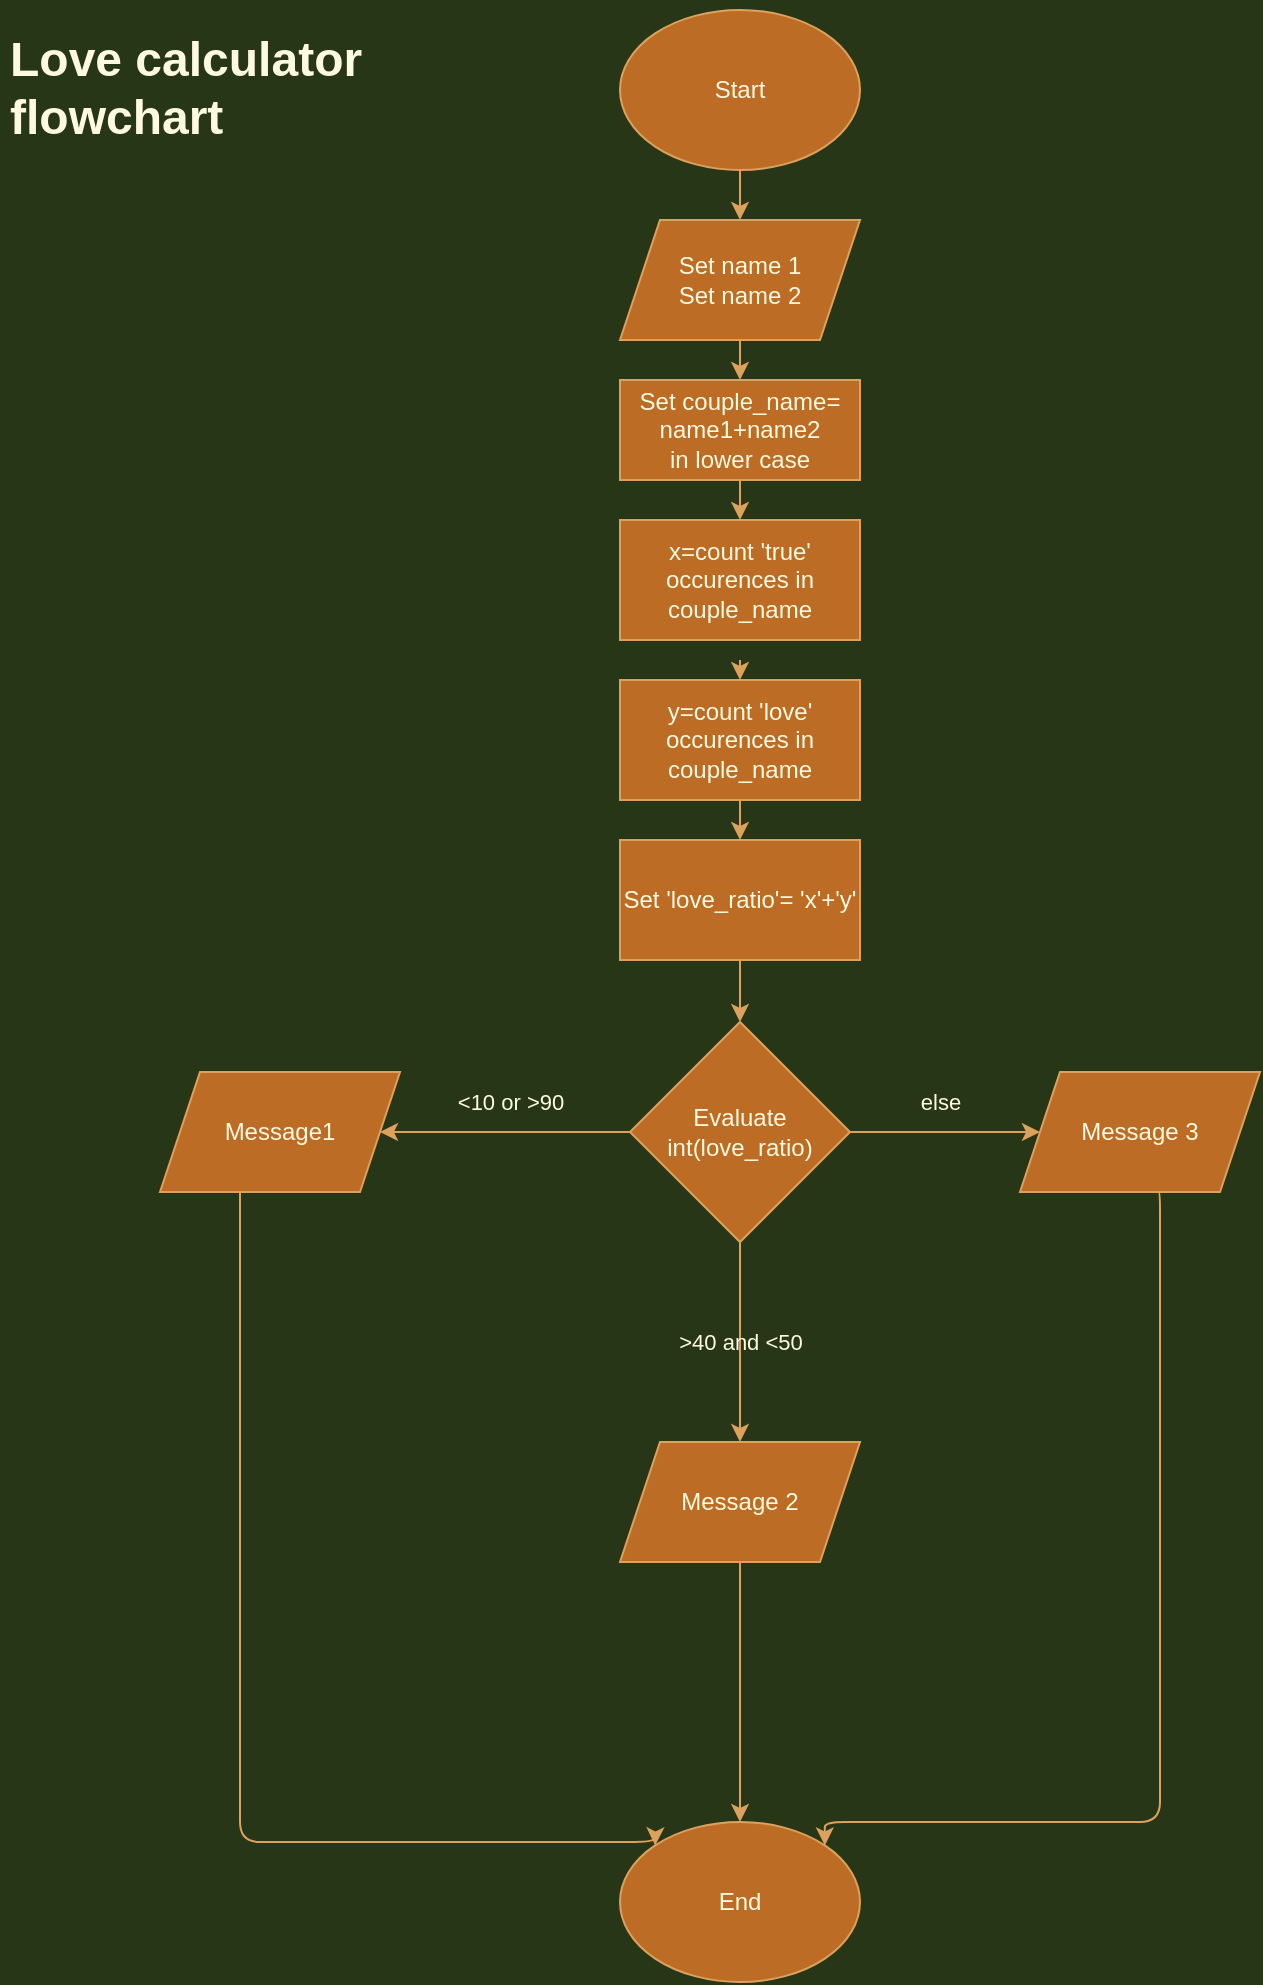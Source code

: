 <mxfile version="17.4.6" type="github">
  <diagram id="C5RBs43oDa-KdzZeNtuy" name="Page-1">
    <mxGraphModel dx="868" dy="1657" grid="1" gridSize="10" guides="1" tooltips="1" connect="1" arrows="1" fold="1" page="1" pageScale="1" pageWidth="827" pageHeight="1169" background="#283618" math="0" shadow="0">
      <root>
        <mxCell id="WIyWlLk6GJQsqaUBKTNV-0" />
        <mxCell id="WIyWlLk6GJQsqaUBKTNV-1" parent="WIyWlLk6GJQsqaUBKTNV-0" />
        <mxCell id="7PwOX8QqQBkfpNBtA3QV-0" value="&lt;h1&gt;Love calculator flowchart&lt;/h1&gt;" style="text;html=1;strokeColor=none;fillColor=none;spacing=5;spacingTop=-20;whiteSpace=wrap;overflow=hidden;rounded=0;sketch=0;fontColor=#FEFAE0;" parent="WIyWlLk6GJQsqaUBKTNV-1" vertex="1">
          <mxGeometry x="10" y="-81" width="190" height="70" as="geometry" />
        </mxCell>
        <mxCell id="7PwOX8QqQBkfpNBtA3QV-3" value="" style="edgeStyle=orthogonalEdgeStyle;curved=0;rounded=1;sketch=0;orthogonalLoop=1;jettySize=auto;html=1;fontColor=#FEFAE0;strokeColor=#DDA15E;fillColor=#BC6C25;" parent="WIyWlLk6GJQsqaUBKTNV-1" source="7PwOX8QqQBkfpNBtA3QV-1" target="7PwOX8QqQBkfpNBtA3QV-2" edge="1">
          <mxGeometry relative="1" as="geometry" />
        </mxCell>
        <mxCell id="7PwOX8QqQBkfpNBtA3QV-1" value="Start" style="ellipse;whiteSpace=wrap;html=1;rounded=0;sketch=0;fontColor=#FEFAE0;strokeColor=#DDA15E;fillColor=#BC6C25;" parent="WIyWlLk6GJQsqaUBKTNV-1" vertex="1">
          <mxGeometry x="320" y="-86" width="120" height="80" as="geometry" />
        </mxCell>
        <mxCell id="7PwOX8QqQBkfpNBtA3QV-5" value="" style="edgeStyle=orthogonalEdgeStyle;curved=0;rounded=1;sketch=0;orthogonalLoop=1;jettySize=auto;html=1;fontColor=#FEFAE0;strokeColor=#DDA15E;fillColor=#BC6C25;" parent="WIyWlLk6GJQsqaUBKTNV-1" source="7PwOX8QqQBkfpNBtA3QV-2" target="7PwOX8QqQBkfpNBtA3QV-4" edge="1">
          <mxGeometry relative="1" as="geometry" />
        </mxCell>
        <mxCell id="7PwOX8QqQBkfpNBtA3QV-2" value="Set name 1&lt;br&gt;Set name 2" style="shape=parallelogram;perimeter=parallelogramPerimeter;whiteSpace=wrap;html=1;fixedSize=1;fillColor=#BC6C25;strokeColor=#DDA15E;fontColor=#FEFAE0;rounded=0;sketch=0;size=20;" parent="WIyWlLk6GJQsqaUBKTNV-1" vertex="1">
          <mxGeometry x="320" y="19" width="120" height="60" as="geometry" />
        </mxCell>
        <mxCell id="7PwOX8QqQBkfpNBtA3QV-7" value="" style="edgeStyle=orthogonalEdgeStyle;curved=0;rounded=1;sketch=0;orthogonalLoop=1;jettySize=auto;html=1;fontColor=#FEFAE0;strokeColor=#DDA15E;fillColor=#BC6C25;" parent="WIyWlLk6GJQsqaUBKTNV-1" source="7PwOX8QqQBkfpNBtA3QV-4" target="7PwOX8QqQBkfpNBtA3QV-6" edge="1">
          <mxGeometry relative="1" as="geometry" />
        </mxCell>
        <mxCell id="7PwOX8QqQBkfpNBtA3QV-4" value="Set couple_name= name1+name2&lt;br&gt;in lower case" style="whiteSpace=wrap;html=1;fillColor=#BC6C25;strokeColor=#DDA15E;fontColor=#FEFAE0;rounded=0;sketch=0;" parent="WIyWlLk6GJQsqaUBKTNV-1" vertex="1">
          <mxGeometry x="320" y="99" width="120" height="50" as="geometry" />
        </mxCell>
        <mxCell id="7PwOX8QqQBkfpNBtA3QV-6" value="x=count &#39;true&#39; occurences in couple_name" style="whiteSpace=wrap;html=1;fillColor=#BC6C25;strokeColor=#DDA15E;fontColor=#FEFAE0;rounded=0;sketch=0;" parent="WIyWlLk6GJQsqaUBKTNV-1" vertex="1">
          <mxGeometry x="320" y="169" width="120" height="60" as="geometry" />
        </mxCell>
        <mxCell id="7PwOX8QqQBkfpNBtA3QV-13" value="" style="edgeStyle=orthogonalEdgeStyle;curved=0;rounded=1;sketch=0;orthogonalLoop=1;jettySize=auto;html=1;fontColor=#FEFAE0;strokeColor=#DDA15E;fillColor=#BC6C25;" parent="WIyWlLk6GJQsqaUBKTNV-1" source="7PwOX8QqQBkfpNBtA3QV-10" target="7PwOX8QqQBkfpNBtA3QV-12" edge="1">
          <mxGeometry relative="1" as="geometry" />
        </mxCell>
        <mxCell id="7PwOX8QqQBkfpNBtA3QV-10" value="y=count &#39;love&#39; occurences in couple_name" style="whiteSpace=wrap;html=1;fillColor=#BC6C25;strokeColor=#DDA15E;fontColor=#FEFAE0;rounded=0;sketch=0;" parent="WIyWlLk6GJQsqaUBKTNV-1" vertex="1">
          <mxGeometry x="320" y="249" width="120" height="60" as="geometry" />
        </mxCell>
        <mxCell id="7PwOX8QqQBkfpNBtA3QV-11" value="" style="endArrow=classic;html=1;rounded=1;sketch=0;fontColor=#FEFAE0;strokeColor=#DDA15E;fillColor=#BC6C25;curved=0;entryX=0.5;entryY=0;entryDx=0;entryDy=0;" parent="WIyWlLk6GJQsqaUBKTNV-1" target="7PwOX8QqQBkfpNBtA3QV-10" edge="1">
          <mxGeometry width="50" height="50" relative="1" as="geometry">
            <mxPoint x="380" y="239" as="sourcePoint" />
            <mxPoint x="440" y="99" as="targetPoint" />
          </mxGeometry>
        </mxCell>
        <mxCell id="7PwOX8QqQBkfpNBtA3QV-15" value="" style="edgeStyle=orthogonalEdgeStyle;curved=0;rounded=1;sketch=0;orthogonalLoop=1;jettySize=auto;html=1;fontColor=#FEFAE0;strokeColor=#DDA15E;fillColor=#BC6C25;" parent="WIyWlLk6GJQsqaUBKTNV-1" source="7PwOX8QqQBkfpNBtA3QV-12" target="7PwOX8QqQBkfpNBtA3QV-14" edge="1">
          <mxGeometry relative="1" as="geometry" />
        </mxCell>
        <mxCell id="7PwOX8QqQBkfpNBtA3QV-12" value="Set &#39;love_ratio&#39;= &#39;x&#39;+&#39;y&#39;" style="whiteSpace=wrap;html=1;fillColor=#BC6C25;strokeColor=#DDA15E;fontColor=#FEFAE0;rounded=0;sketch=0;" parent="WIyWlLk6GJQsqaUBKTNV-1" vertex="1">
          <mxGeometry x="320" y="329" width="120" height="60" as="geometry" />
        </mxCell>
        <mxCell id="7PwOX8QqQBkfpNBtA3QV-17" value="&amp;lt;10 or &amp;gt;90" style="edgeStyle=orthogonalEdgeStyle;curved=0;rounded=1;sketch=0;orthogonalLoop=1;jettySize=auto;html=1;fontColor=#FEFAE0;strokeColor=#DDA15E;fillColor=#BC6C25;labelBackgroundColor=none;entryX=1;entryY=0.5;entryDx=0;entryDy=0;" parent="WIyWlLk6GJQsqaUBKTNV-1" source="7PwOX8QqQBkfpNBtA3QV-14" target="7PwOX8QqQBkfpNBtA3QV-22" edge="1">
          <mxGeometry x="-0.043" y="-15" relative="1" as="geometry">
            <mxPoint x="210" y="475" as="targetPoint" />
            <mxPoint as="offset" />
          </mxGeometry>
        </mxCell>
        <mxCell id="7PwOX8QqQBkfpNBtA3QV-19" value="else" style="edgeStyle=orthogonalEdgeStyle;curved=0;rounded=1;sketch=0;orthogonalLoop=1;jettySize=auto;html=1;fontColor=#FEFAE0;strokeColor=#DDA15E;fillColor=#BC6C25;labelBackgroundColor=none;entryX=0;entryY=0.5;entryDx=0;entryDy=0;" parent="WIyWlLk6GJQsqaUBKTNV-1" source="7PwOX8QqQBkfpNBtA3QV-14" target="SYV5nU7RGVxBuLuHoBT7-1" edge="1">
          <mxGeometry x="-0.067" y="15" relative="1" as="geometry">
            <mxPoint as="offset" />
            <mxPoint x="510" y="475" as="targetPoint" />
          </mxGeometry>
        </mxCell>
        <mxCell id="7PwOX8QqQBkfpNBtA3QV-21" value="&amp;gt;40 and &amp;lt;50" style="edgeStyle=orthogonalEdgeStyle;curved=0;rounded=1;sketch=0;orthogonalLoop=1;jettySize=auto;html=1;fontColor=#FEFAE0;strokeColor=#DDA15E;fillColor=#BC6C25;labelBackgroundColor=none;entryX=0.5;entryY=0;entryDx=0;entryDy=0;" parent="WIyWlLk6GJQsqaUBKTNV-1" source="7PwOX8QqQBkfpNBtA3QV-14" target="SYV5nU7RGVxBuLuHoBT7-0" edge="1">
          <mxGeometry relative="1" as="geometry">
            <mxPoint x="380" y="635" as="targetPoint" />
          </mxGeometry>
        </mxCell>
        <mxCell id="7PwOX8QqQBkfpNBtA3QV-14" value="Evaluate&lt;br&gt;int(love_ratio)" style="rhombus;whiteSpace=wrap;html=1;fillColor=#BC6C25;strokeColor=#DDA15E;fontColor=#FEFAE0;rounded=0;sketch=0;" parent="WIyWlLk6GJQsqaUBKTNV-1" vertex="1">
          <mxGeometry x="325" y="420" width="110" height="110" as="geometry" />
        </mxCell>
        <mxCell id="7PwOX8QqQBkfpNBtA3QV-27" value="" style="edgeStyle=orthogonalEdgeStyle;curved=0;rounded=1;sketch=0;orthogonalLoop=1;jettySize=auto;html=1;labelBackgroundColor=none;fontColor=#FEFAE0;strokeColor=#DDA15E;fillColor=#BC6C25;entryX=1;entryY=0;entryDx=0;entryDy=0;exitX=0.567;exitY=0.983;exitDx=0;exitDy=0;exitPerimeter=0;" parent="WIyWlLk6GJQsqaUBKTNV-1" source="SYV5nU7RGVxBuLuHoBT7-1" target="7PwOX8QqQBkfpNBtA3QV-23" edge="1">
          <mxGeometry relative="1" as="geometry">
            <mxPoint x="570" y="820" as="targetPoint" />
            <Array as="points">
              <mxPoint x="590" y="504" />
              <mxPoint x="590" y="820" />
              <mxPoint x="422" y="820" />
            </Array>
            <mxPoint x="590" y="505" as="sourcePoint" />
          </mxGeometry>
        </mxCell>
        <mxCell id="7PwOX8QqQBkfpNBtA3QV-25" value="" style="edgeStyle=orthogonalEdgeStyle;curved=0;rounded=1;sketch=0;orthogonalLoop=1;jettySize=auto;html=1;labelBackgroundColor=none;fontColor=#FEFAE0;strokeColor=#DDA15E;fillColor=#BC6C25;entryX=0.5;entryY=0;entryDx=0;entryDy=0;exitX=0.5;exitY=1;exitDx=0;exitDy=0;" parent="WIyWlLk6GJQsqaUBKTNV-1" source="SYV5nU7RGVxBuLuHoBT7-0" target="7PwOX8QqQBkfpNBtA3QV-23" edge="1">
          <mxGeometry relative="1" as="geometry">
            <mxPoint x="380" y="820" as="targetPoint" />
            <mxPoint x="380" y="695" as="sourcePoint" />
          </mxGeometry>
        </mxCell>
        <mxCell id="7PwOX8QqQBkfpNBtA3QV-29" value="" style="edgeStyle=orthogonalEdgeStyle;curved=0;rounded=1;sketch=0;orthogonalLoop=1;jettySize=auto;html=1;labelBackgroundColor=none;fontColor=#FEFAE0;strokeColor=#DDA15E;fillColor=#BC6C25;entryX=0;entryY=0;entryDx=0;entryDy=0;" parent="WIyWlLk6GJQsqaUBKTNV-1" source="7PwOX8QqQBkfpNBtA3QV-22" target="7PwOX8QqQBkfpNBtA3QV-23" edge="1">
          <mxGeometry relative="1" as="geometry">
            <mxPoint x="150" y="830" as="targetPoint" />
            <Array as="points">
              <mxPoint x="130" y="830" />
              <mxPoint x="338" y="830" />
            </Array>
          </mxGeometry>
        </mxCell>
        <mxCell id="7PwOX8QqQBkfpNBtA3QV-22" value="Message1" style="shape=parallelogram;perimeter=parallelogramPerimeter;whiteSpace=wrap;html=1;fixedSize=1;rounded=0;sketch=0;fontColor=#FEFAE0;strokeColor=#DDA15E;fillColor=#BC6C25;" parent="WIyWlLk6GJQsqaUBKTNV-1" vertex="1">
          <mxGeometry x="90" y="445" width="120" height="60" as="geometry" />
        </mxCell>
        <mxCell id="7PwOX8QqQBkfpNBtA3QV-23" value="End" style="ellipse;whiteSpace=wrap;html=1;rounded=0;sketch=0;fontColor=#FEFAE0;strokeColor=#DDA15E;fillColor=#BC6C25;" parent="WIyWlLk6GJQsqaUBKTNV-1" vertex="1">
          <mxGeometry x="320" y="820" width="120" height="80" as="geometry" />
        </mxCell>
        <mxCell id="SYV5nU7RGVxBuLuHoBT7-0" value="Message 2" style="shape=parallelogram;perimeter=parallelogramPerimeter;whiteSpace=wrap;html=1;fixedSize=1;rounded=0;sketch=0;fontColor=#FEFAE0;strokeColor=#DDA15E;fillColor=#BC6C25;" vertex="1" parent="WIyWlLk6GJQsqaUBKTNV-1">
          <mxGeometry x="320" y="630" width="120" height="60" as="geometry" />
        </mxCell>
        <mxCell id="SYV5nU7RGVxBuLuHoBT7-1" value="Message 3" style="shape=parallelogram;perimeter=parallelogramPerimeter;whiteSpace=wrap;html=1;fixedSize=1;rounded=0;sketch=0;fontColor=#FEFAE0;strokeColor=#DDA15E;fillColor=#BC6C25;" vertex="1" parent="WIyWlLk6GJQsqaUBKTNV-1">
          <mxGeometry x="520" y="445" width="120" height="60" as="geometry" />
        </mxCell>
      </root>
    </mxGraphModel>
  </diagram>
</mxfile>
